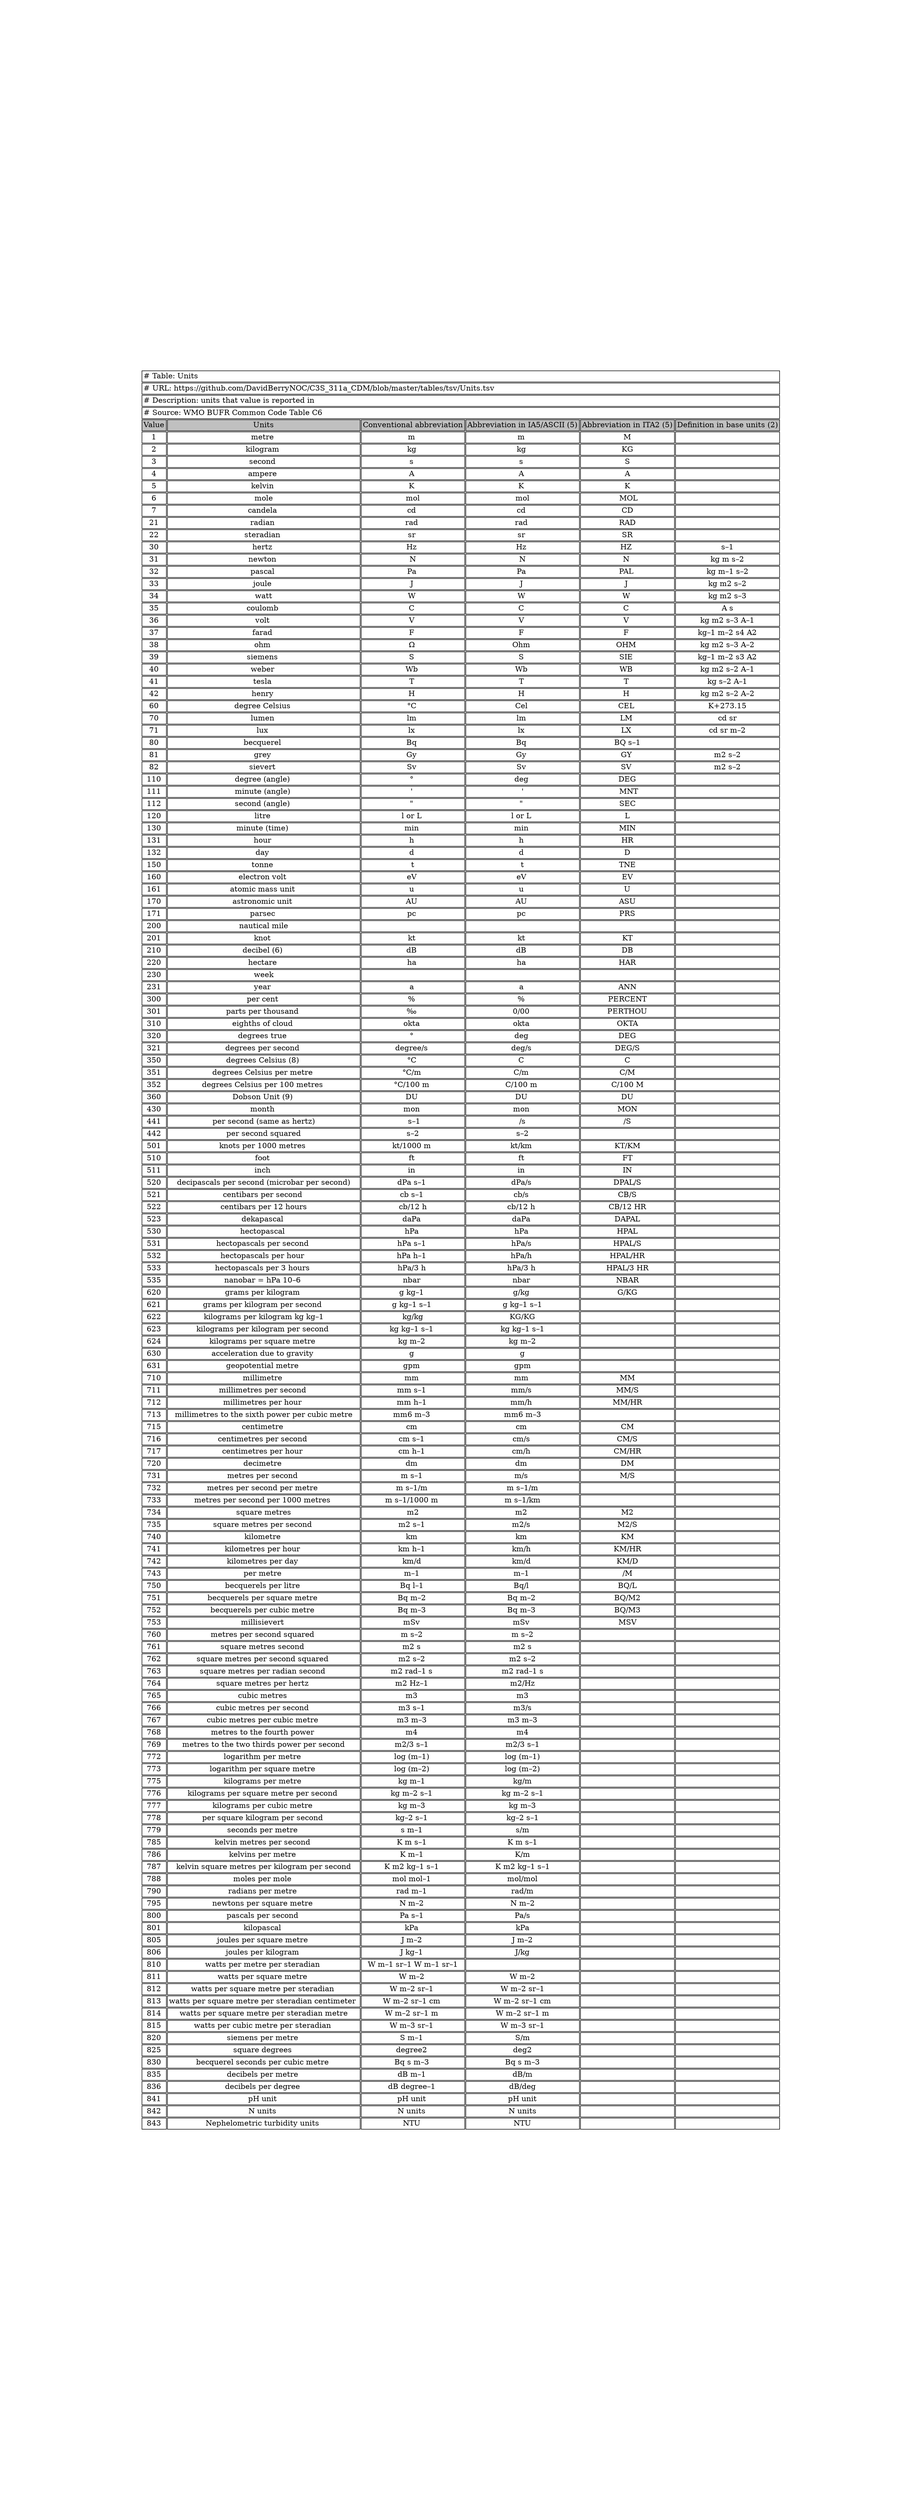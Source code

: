 digraph Units {
node [color=white]
Units [label=<<TABLE BORDER="0" CELLBORDER="1" CELLSPACING="2" COLOR="BLACK">
<TR><TD COLSPAN="6" ALIGN="left"># Table: Units</TD></TR>
<TR><TD COLSPAN="6" ALIGN="left"># URL: https://github.com/DavidBerryNOC/C3S_311a_CDM/blob/master/tables/tsv/Units.tsv</TD></TR>
<TR><TD ALIGN="left" COLSPAN="6"># Description: units that value is reported in</TD></TR>
<TR><TD ALIGN="left" COLSPAN="6"># Source: WMO BUFR Common Code Table C6</TD></TR>
<TR><TD BGCOLOR="GRAY">Value</TD><TD BGCOLOR="GRAY">Units</TD><TD BGCOLOR="GRAY">Conventional abbreviation</TD><TD BGCOLOR="GRAY">Abbreviation in IA5/ASCII (5)</TD><TD BGCOLOR="GRAY">Abbreviation in ITA2 (5)</TD><TD BGCOLOR="GRAY">Definition in base units (2)</TD></TR>
<TR><TD>1</TD><TD>metre </TD><TD>m </TD><TD>m </TD><TD>M</TD><TD></TD></TR>
<TR><TD>2</TD><TD>kilogram </TD><TD>kg </TD><TD>kg </TD><TD>KG</TD><TD></TD></TR>
<TR><TD>3</TD><TD>second </TD><TD>s </TD><TD>s </TD><TD>S</TD><TD></TD></TR>
<TR><TD>4</TD><TD>ampere </TD><TD>A </TD><TD>A </TD><TD>A</TD><TD></TD></TR>
<TR><TD>5</TD><TD>kelvin </TD><TD>K </TD><TD>K </TD><TD>K</TD><TD></TD></TR>
<TR><TD>6</TD><TD>mole</TD><TD> mol </TD><TD>mol</TD><TD> MOL</TD><TD></TD></TR>
<TR><TD>7</TD><TD>candela </TD><TD>cd </TD><TD>cd </TD><TD>CD</TD><TD></TD></TR>
<TR><TD>21</TD><TD>radian </TD><TD>rad </TD><TD>rad </TD><TD>RAD</TD><TD></TD></TR>
<TR><TD>22</TD><TD>steradian </TD><TD>sr </TD><TD>sr </TD><TD>SR</TD><TD></TD></TR>
<TR><TD>30</TD><TD>hertz </TD><TD>Hz </TD><TD>Hz </TD><TD>HZ </TD><TD>s–1</TD></TR>
<TR><TD>31</TD><TD>newton </TD><TD>N</TD><TD> N </TD><TD>N </TD><TD>kg m s–2</TD></TR>
<TR><TD>32</TD><TD>pascal </TD><TD>Pa </TD><TD>Pa </TD><TD>PAL </TD><TD>kg m–1 s–2</TD></TR>
<TR><TD>33</TD><TD>joule </TD><TD>J </TD><TD>J </TD><TD>J </TD><TD>kg m2 s–2</TD></TR>
<TR><TD>34</TD><TD>watt</TD><TD>W </TD><TD>W </TD><TD>W </TD><TD>kg m2 s–3</TD></TR>
<TR><TD>35</TD><TD>coulomb </TD><TD>C </TD><TD>C </TD><TD>C </TD><TD>A s</TD></TR>
<TR><TD>36</TD><TD>volt </TD><TD>V </TD><TD>V </TD><TD>V </TD><TD>kg m2 s–3 A–1</TD></TR>
<TR><TD>37</TD><TD>farad </TD><TD>F </TD><TD>F </TD><TD>F </TD><TD>kg–1 m–2 s4 A2</TD></TR>
<TR><TD>38</TD><TD>ohm </TD><TD>&#8486; </TD><TD>Ohm </TD><TD>OHM </TD><TD>kg m2 s–3 A–2</TD></TR>
<TR><TD>39</TD><TD>siemens </TD><TD>S </TD><TD>S </TD><TD>SIE </TD><TD>kg–1 m–2 s3 A2</TD></TR>
<TR><TD>40</TD><TD>weber </TD><TD>Wb </TD><TD>Wb </TD><TD>WB </TD><TD>kg m2 s–2 A–1</TD></TR>
<TR><TD>41</TD><TD>tesla </TD><TD>T </TD><TD>T </TD><TD>T </TD><TD>kg s–2 A–1</TD></TR>
<TR><TD>42</TD><TD>henry </TD><TD>H </TD><TD>H </TD><TD>H </TD><TD>kg m2 s–2 A–2</TD></TR>
<TR><TD>60</TD><TD>degree Celsius </TD><TD>&deg;C </TD><TD>Cel </TD><TD>CEL </TD><TD>K+273.15</TD></TR>
<TR><TD>70</TD><TD>lumen </TD><TD>lm </TD><TD>lm </TD><TD>LM </TD><TD>cd sr</TD></TR>
<TR><TD>71</TD><TD>lux </TD><TD>lx </TD><TD>lx </TD><TD>LX </TD><TD>cd sr m–2</TD></TR>
<TR><TD>80</TD><TD>becquerel </TD><TD>Bq </TD><TD>Bq </TD><TD>BQ s–1</TD><TD></TD></TR>
<TR><TD>81</TD><TD>grey </TD><TD>Gy </TD><TD>Gy </TD><TD>GY </TD><TD>m2 s–2</TD></TR>
<TR><TD>82</TD><TD>sievert </TD><TD>Sv </TD><TD>Sv </TD><TD>SV </TD><TD>m2 s–2</TD></TR>
<TR><TD>110</TD><TD>degree (angle) </TD><TD>&deg; </TD><TD>deg </TD><TD>DEG</TD><TD></TD></TR>
<TR><TD>111</TD><TD>minute (angle) </TD><TD>' </TD><TD>'</TD><TD> MNT</TD><TD></TD></TR>
<TR><TD>112</TD><TD>second (angle) </TD><TD>" </TD><TD>" </TD><TD>SEC</TD><TD></TD></TR>
<TR><TD>120</TD><TD>litre </TD><TD>l or L </TD><TD>l or L </TD><TD>L</TD><TD></TD></TR>
<TR><TD>130</TD><TD>minute (time) </TD><TD>min </TD><TD>min </TD><TD>MIN</TD><TD></TD></TR>
<TR><TD>131</TD><TD>hour </TD><TD>h </TD><TD>h </TD><TD>HR</TD><TD></TD></TR>
<TR><TD>132</TD><TD>day </TD><TD>d </TD><TD>d </TD><TD>D</TD><TD></TD></TR>
<TR><TD>150</TD><TD>tonne </TD><TD>t</TD><TD> t </TD><TD>TNE</TD><TD></TD></TR>
<TR><TD>160</TD><TD>electron volt </TD><TD>eV </TD><TD>eV </TD><TD>EV</TD><TD></TD></TR>
<TR><TD>161</TD><TD>atomic mass unit </TD><TD>u </TD><TD>u </TD><TD>U</TD><TD></TD></TR>
<TR><TD>170</TD><TD>astronomic unit </TD><TD>AU </TD><TD>AU </TD><TD>ASU</TD><TD></TD></TR>
<TR><TD>171</TD><TD>parsec </TD><TD>pc </TD><TD>pc </TD><TD>PRS</TD><TD></TD></TR>
<TR><TD>200</TD><TD>nautical mile</TD><TD></TD><TD></TD><TD></TD><TD></TD></TR>
<TR><TD>201</TD><TD>knot </TD><TD>kt </TD><TD>kt </TD><TD>KT</TD><TD></TD></TR>
<TR><TD>210</TD><TD>decibel (6) </TD><TD>dB </TD><TD>dB </TD><TD>DB</TD><TD></TD></TR>
<TR><TD>220</TD><TD>hectare </TD><TD>ha </TD><TD>ha </TD><TD>HAR</TD><TD></TD></TR>
<TR><TD>230</TD><TD>week</TD><TD></TD><TD></TD><TD></TD><TD></TD></TR>
<TR><TD>231</TD><TD>year </TD><TD>a </TD><TD>a </TD><TD>ANN</TD><TD></TD></TR>
<TR><TD>300</TD><TD>per cent </TD><TD>% </TD><TD>% </TD><TD>PERCENT</TD><TD></TD></TR>
<TR><TD>301</TD><TD>parts per thousand </TD><TD>‰ </TD><TD>0/00 </TD><TD>PERTHOU</TD><TD></TD></TR>
<TR><TD>310</TD><TD>eighths of cloud </TD><TD>okta </TD><TD>okta </TD><TD>OKTA</TD><TD></TD></TR>
<TR><TD>320</TD><TD>degrees true </TD><TD>&deg; </TD><TD>deg </TD><TD>DEG</TD><TD></TD></TR>
<TR><TD>321</TD><TD>degrees per second </TD><TD>degree/s </TD><TD>deg/s </TD><TD>DEG/S</TD><TD></TD></TR>
<TR><TD>350</TD><TD>degrees Celsius (8) </TD><TD>&deg;C </TD><TD>C </TD><TD>C</TD><TD></TD></TR>
<TR><TD>351</TD><TD>degrees Celsius per metre </TD><TD>&deg;C/m </TD><TD>C/m </TD><TD>C/M</TD><TD></TD></TR>
<TR><TD>352</TD><TD>degrees Celsius per 100 metres </TD><TD>&deg;C/100 m </TD><TD>C/100 m </TD><TD>C/100 M</TD><TD></TD></TR>
<TR><TD>360</TD><TD>Dobson Unit (9) </TD><TD>DU </TD><TD>DU </TD><TD>DU</TD><TD></TD></TR>
<TR><TD>430</TD><TD>month </TD><TD>mon </TD><TD>mon </TD><TD>MON</TD><TD></TD></TR>
<TR><TD>441</TD><TD>per second (same as hertz)</TD><TD> s–1</TD><TD> /s </TD><TD>/S</TD><TD></TD></TR>
<TR><TD>442</TD><TD>per second squared</TD><TD> s–2 </TD><TD>s–2</TD><TD></TD><TD></TD></TR>
<TR><TD>501</TD><TD>knots per 1000 metres </TD><TD>kt/1000 m </TD><TD>kt/km </TD><TD>KT/KM</TD><TD></TD></TR>
<TR><TD>510</TD><TD>foot </TD><TD>ft </TD><TD>ft </TD><TD>FT</TD><TD></TD></TR>
<TR><TD>511</TD><TD>inch </TD><TD>in </TD><TD>in </TD><TD>IN</TD><TD></TD></TR>
<TR><TD>520</TD><TD>decipascals per second (microbar per second)</TD><TD>dPa s–1 </TD><TD>dPa/s </TD><TD>DPAL/S</TD><TD></TD></TR>
<TR><TD>521</TD><TD>centibars per second </TD><TD>cb s–1 </TD><TD>cb/s </TD><TD>CB/S</TD><TD></TD></TR>
<TR><TD>522</TD><TD>centibars per 12 hours</TD><TD> cb/12 h </TD><TD>cb/12 h </TD><TD>CB/12 HR</TD><TD></TD></TR>
<TR><TD>523</TD><TD>dekapascal </TD><TD>daPa </TD><TD>daPa </TD><TD>DAPAL</TD><TD></TD></TR>
<TR><TD>530</TD><TD>hectopascal </TD><TD>hPa </TD><TD>hPa </TD><TD>HPAL</TD><TD></TD></TR>
<TR><TD>531</TD><TD>hectopascals per second </TD><TD>hPa s–1 </TD><TD>hPa/s </TD><TD>HPAL/S</TD><TD></TD></TR>
<TR><TD>532</TD><TD>hectopascals per hour </TD><TD>hPa h–1 </TD><TD>hPa/h </TD><TD>HPAL/HR</TD><TD></TD></TR>
<TR><TD>533</TD><TD>hectopascals per 3 hours </TD><TD>hPa/3 h </TD><TD>hPa/3 h </TD><TD>HPAL/3 HR</TD><TD></TD></TR>
<TR><TD>535</TD><TD>nanobar = hPa 10–6 </TD><TD>nbar </TD><TD>nbar </TD><TD>NBAR</TD><TD></TD></TR>
<TR><TD>620</TD><TD>grams per kilogram </TD><TD>g kg–1 </TD><TD>g/kg </TD><TD>G/KG</TD><TD></TD></TR>
<TR><TD>621</TD><TD>grams per kilogram per second </TD><TD>g kg–1 s–1 </TD><TD>g kg–1 s–1</TD><TD></TD><TD></TD></TR>
<TR><TD>622</TD><TD>kilograms per kilogram kg kg–1</TD><TD> kg/kg </TD><TD>KG/KG</TD><TD></TD><TD></TD></TR>
<TR><TD>623</TD><TD>kilograms per kilogram per second </TD><TD>kg kg–1 s–1 </TD><TD>kg kg–1 s–1</TD><TD></TD><TD></TD></TR>
<TR><TD>624</TD><TD>kilograms per square metre </TD><TD>kg m–2 </TD><TD>kg m–2</TD><TD></TD><TD></TD></TR>
<TR><TD>630</TD><TD>acceleration due to gravity </TD><TD>g </TD><TD>g</TD><TD></TD><TD></TD></TR>
<TR><TD>631</TD><TD>geopotential metre </TD><TD>gpm </TD><TD>gpm</TD><TD></TD><TD></TD></TR>
<TR><TD>710</TD><TD>millimetre </TD><TD>mm </TD><TD>mm </TD><TD>MM</TD><TD></TD></TR>
<TR><TD>711</TD><TD>millimetres per second </TD><TD>mm s–1 </TD><TD>mm/s </TD><TD>MM/S</TD><TD></TD></TR>
<TR><TD>712</TD><TD>millimetres per hour </TD><TD>mm h–1 </TD><TD>mm/h </TD><TD>MM/HR</TD><TD></TD></TR>
<TR><TD>713</TD><TD>millimetres to the sixth power per cubic metre</TD><TD>mm6 m–3 </TD><TD>mm6 m–3</TD><TD></TD><TD></TD></TR>
<TR><TD>715</TD><TD>centimetre </TD><TD>cm </TD><TD>cm </TD><TD>CM</TD><TD></TD></TR>
<TR><TD>716</TD><TD>centimetres per second </TD><TD>cm s–1 </TD><TD>cm/s </TD><TD>CM/S</TD><TD></TD></TR>
<TR><TD>717</TD><TD>centimetres per hour </TD><TD>cm h–1 </TD><TD>cm/h </TD><TD>CM/HR</TD><TD></TD></TR>
<TR><TD>720</TD><TD>decimetre </TD><TD>dm </TD><TD>dm </TD><TD>DM</TD><TD></TD></TR>
<TR><TD>731</TD><TD>metres per second </TD><TD>m s–1 </TD><TD>m/s </TD><TD>M/S</TD><TD></TD></TR>
<TR><TD>732</TD><TD>metres per second per metre </TD><TD>m s–1/m </TD><TD>m s–1/m</TD><TD></TD><TD></TD></TR>
<TR><TD>733</TD><TD>metres per second per 1000 metres </TD><TD>m s–1/1000 m </TD><TD>m s–1/km</TD><TD></TD><TD></TD></TR>
<TR><TD>734</TD><TD>square metres</TD><TD> m2 </TD><TD>m2 </TD><TD>M2</TD><TD></TD></TR>
<TR><TD>735</TD><TD>square metres per second </TD><TD>m2 s–1 </TD><TD>m2/s </TD><TD>M2/S</TD><TD></TD></TR>
<TR><TD>740</TD><TD>kilometre </TD><TD>km </TD><TD>km </TD><TD>KM</TD><TD></TD></TR>
<TR><TD>741</TD><TD>kilometres per hour </TD><TD>km h–1 </TD><TD>km/h </TD><TD>KM/HR</TD><TD></TD></TR>
<TR><TD>742</TD><TD>kilometres per day </TD><TD>km/d </TD><TD>km/d </TD><TD>KM/D</TD><TD></TD></TR>
<TR><TD>743</TD><TD>per metre </TD><TD>m–1 </TD><TD>m–1 </TD><TD>/M</TD><TD></TD></TR>
<TR><TD>750</TD><TD>becquerels per litre </TD><TD>Bq l–1 </TD><TD>Bq/l </TD><TD>BQ/L</TD><TD></TD></TR>
<TR><TD>751</TD><TD>becquerels per square metre </TD><TD>Bq m–2 </TD><TD>Bq m–2 </TD><TD>BQ/M2</TD><TD></TD></TR>
<TR><TD>752</TD><TD>becquerels per cubic metre </TD><TD>Bq m–3 </TD><TD>Bq m–3 </TD><TD>BQ/M3</TD><TD></TD></TR>
<TR><TD>753</TD><TD>millisievert </TD><TD>mSv </TD><TD>mSv </TD><TD>MSV</TD><TD></TD></TR>
<TR><TD>760</TD><TD>metres per second squared </TD><TD>m s–2 </TD><TD>m s–2</TD><TD></TD><TD></TD></TR>
<TR><TD>761</TD><TD>square metres second </TD><TD>m2 s </TD><TD>m2 s</TD><TD></TD><TD></TD></TR>
<TR><TD>762</TD><TD>square metres per second squared </TD><TD>m2 s–2 </TD><TD>m2 s–2</TD><TD></TD><TD></TD></TR>
<TR><TD>763</TD><TD>square metres per radian second </TD><TD>m2 rad–1 s </TD><TD>m2 rad–1 s</TD><TD></TD><TD></TD></TR>
<TR><TD>764</TD><TD>square metres per hertz </TD><TD>m2 Hz–1 </TD><TD>m2/Hz</TD><TD></TD><TD></TD></TR>
<TR><TD>765</TD><TD>cubic metres </TD><TD>m3 </TD><TD>m3</TD><TD></TD><TD></TD></TR>
<TR><TD>766</TD><TD>cubic metres per second </TD><TD>m3 s–1 </TD><TD>m3/s</TD><TD></TD><TD></TD></TR>
<TR><TD>767</TD><TD>cubic metres per cubic metre </TD><TD>m3 m–3 </TD><TD>m3 m–3</TD><TD></TD><TD></TD></TR>
<TR><TD>768</TD><TD>metres to the fourth power </TD><TD>m4 </TD><TD>m4</TD><TD></TD><TD></TD></TR>
<TR><TD>769</TD><TD>metres to the two thirds power per second</TD><TD>m2/3 s–1 </TD><TD>m2/3 s–1</TD><TD></TD><TD></TD></TR>
<TR><TD>772</TD><TD>logarithm per metre </TD><TD>log (m–1) </TD><TD>log (m–1)</TD><TD></TD><TD></TD></TR>
<TR><TD>773</TD><TD>logarithm per square metre </TD><TD>log (m–2) </TD><TD>log (m–2)</TD><TD></TD><TD></TD></TR>
<TR><TD>775</TD><TD>kilograms per metre </TD><TD>kg m–1 </TD><TD>kg/m</TD><TD></TD><TD></TD></TR>
<TR><TD>776</TD><TD>kilograms per square metre per second </TD><TD>kg m–2 s–1 </TD><TD>kg m–2 s–1</TD><TD></TD><TD></TD></TR>
<TR><TD>777</TD><TD>kilograms per cubic metre </TD><TD>kg m–3 </TD><TD>kg m–3</TD><TD></TD><TD></TD></TR>
<TR><TD>778</TD><TD>per square kilogram per second </TD><TD>kg–2 s–1 </TD><TD>kg–2 s–1</TD><TD></TD><TD></TD></TR>
<TR><TD>779</TD><TD>seconds per metre </TD><TD>s m–1 </TD><TD>s/m</TD><TD></TD><TD></TD></TR>
<TR><TD>785</TD><TD>kelvin metres per second </TD><TD>K m s–1 </TD><TD>K m s–1</TD><TD></TD><TD></TD></TR>
<TR><TD>786</TD><TD>kelvins per metre </TD><TD>K m–1 </TD><TD>K/m</TD><TD></TD><TD></TD></TR>
<TR><TD>787</TD><TD>kelvin square metres per kilogram per second</TD><TD>K m2 kg–1 s–1 </TD><TD>K m2 kg–1 s–1</TD><TD></TD><TD></TD></TR>
<TR><TD>788</TD><TD>moles per mole </TD><TD>mol mol–1 </TD><TD>mol/mol</TD><TD></TD><TD></TD></TR>
<TR><TD>790</TD><TD>radians per metre </TD><TD>rad m–1 </TD><TD>rad/m</TD><TD></TD><TD></TD></TR>
<TR><TD>795</TD><TD>newtons per square metre </TD><TD>N m–2 </TD><TD>N m–2</TD><TD></TD><TD></TD></TR>
<TR><TD>800</TD><TD>pascals per second </TD><TD>Pa s–1 </TD><TD>Pa/s</TD><TD></TD><TD></TD></TR>
<TR><TD>801</TD><TD>kilopascal </TD><TD>kPa </TD><TD>kPa</TD><TD></TD><TD></TD></TR>
<TR><TD>805</TD><TD>joules per square metre </TD><TD>J m–2 </TD><TD>J m–2</TD><TD></TD><TD></TD></TR>
<TR><TD>806</TD><TD>joules per kilogram </TD><TD>J kg–1 </TD><TD>J/kg</TD><TD></TD><TD></TD></TR>
<TR><TD>810</TD><TD>watts per metre per steradian </TD><TD>W m–1 sr–1 W m–1 sr–1</TD><TD></TD><TD></TD><TD></TD></TR>
<TR><TD>811</TD><TD>watts per square metre </TD><TD>W m–2 </TD><TD>W m–2</TD><TD></TD><TD></TD></TR>
<TR><TD>812</TD><TD>watts per square metre per steradian </TD><TD>W m–2 sr–1 </TD><TD>W m–2 sr–1</TD><TD></TD><TD></TD></TR>
<TR><TD>813</TD><TD>watts per square metre per steradian centimeter </TD><TD>W m–2 sr–1 cm </TD><TD>W m–2 sr–1 cm</TD><TD></TD><TD></TD></TR>
<TR><TD>814</TD><TD>watts per square metre per steradian metre</TD><TD>W m–2 sr–1 m </TD><TD>W m–2 sr–1 m</TD><TD></TD><TD></TD></TR>
<TR><TD>815</TD><TD>watts per cubic metre per steradian </TD><TD>W m–3 sr–1 </TD><TD>W m–3 sr–1</TD><TD></TD><TD></TD></TR>
<TR><TD>820</TD><TD>siemens per metre </TD><TD>S m–1 </TD><TD>S/m</TD><TD></TD><TD></TD></TR>
<TR><TD>825</TD><TD>square degrees </TD><TD>degree2 </TD><TD>deg2</TD><TD></TD><TD></TD></TR>
<TR><TD>830</TD><TD>becquerel seconds per cubic metre </TD><TD>Bq s m–3 </TD><TD>Bq s m–3</TD><TD></TD><TD></TD></TR>
<TR><TD>835</TD><TD>decibels per metre </TD><TD>dB m–1 </TD><TD>dB/m</TD><TD></TD><TD></TD></TR>
<TR><TD>836</TD><TD>decibels per degree </TD><TD>dB degree–1 </TD><TD>dB/deg</TD><TD></TD><TD></TD></TR>
<TR><TD>841</TD><TD>pH unit </TD><TD>pH unit </TD><TD>pH unit</TD><TD></TD><TD></TD></TR>
<TR><TD>842</TD><TD>N units </TD><TD>N units </TD><TD>N units</TD><TD></TD><TD></TD></TR>
<TR><TD>843</TD><TD>Nephelometric turbidity units </TD><TD>NTU </TD><TD>NTU</TD><TD></TD><TD></TD></TR>
</TABLE>>];
}
